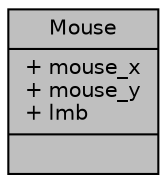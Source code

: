 digraph "Mouse"
{
 // LATEX_PDF_SIZE
  edge [fontname="Helvetica",fontsize="10",labelfontname="Helvetica",labelfontsize="10"];
  node [fontname="Helvetica",fontsize="10",shape=record];
  Node1 [label="{Mouse\n|+ mouse_x\l+ mouse_y\l+ lmb\l|}",height=0.2,width=0.4,color="black", fillcolor="grey75", style="filled", fontcolor="black",tooltip=" "];
}
